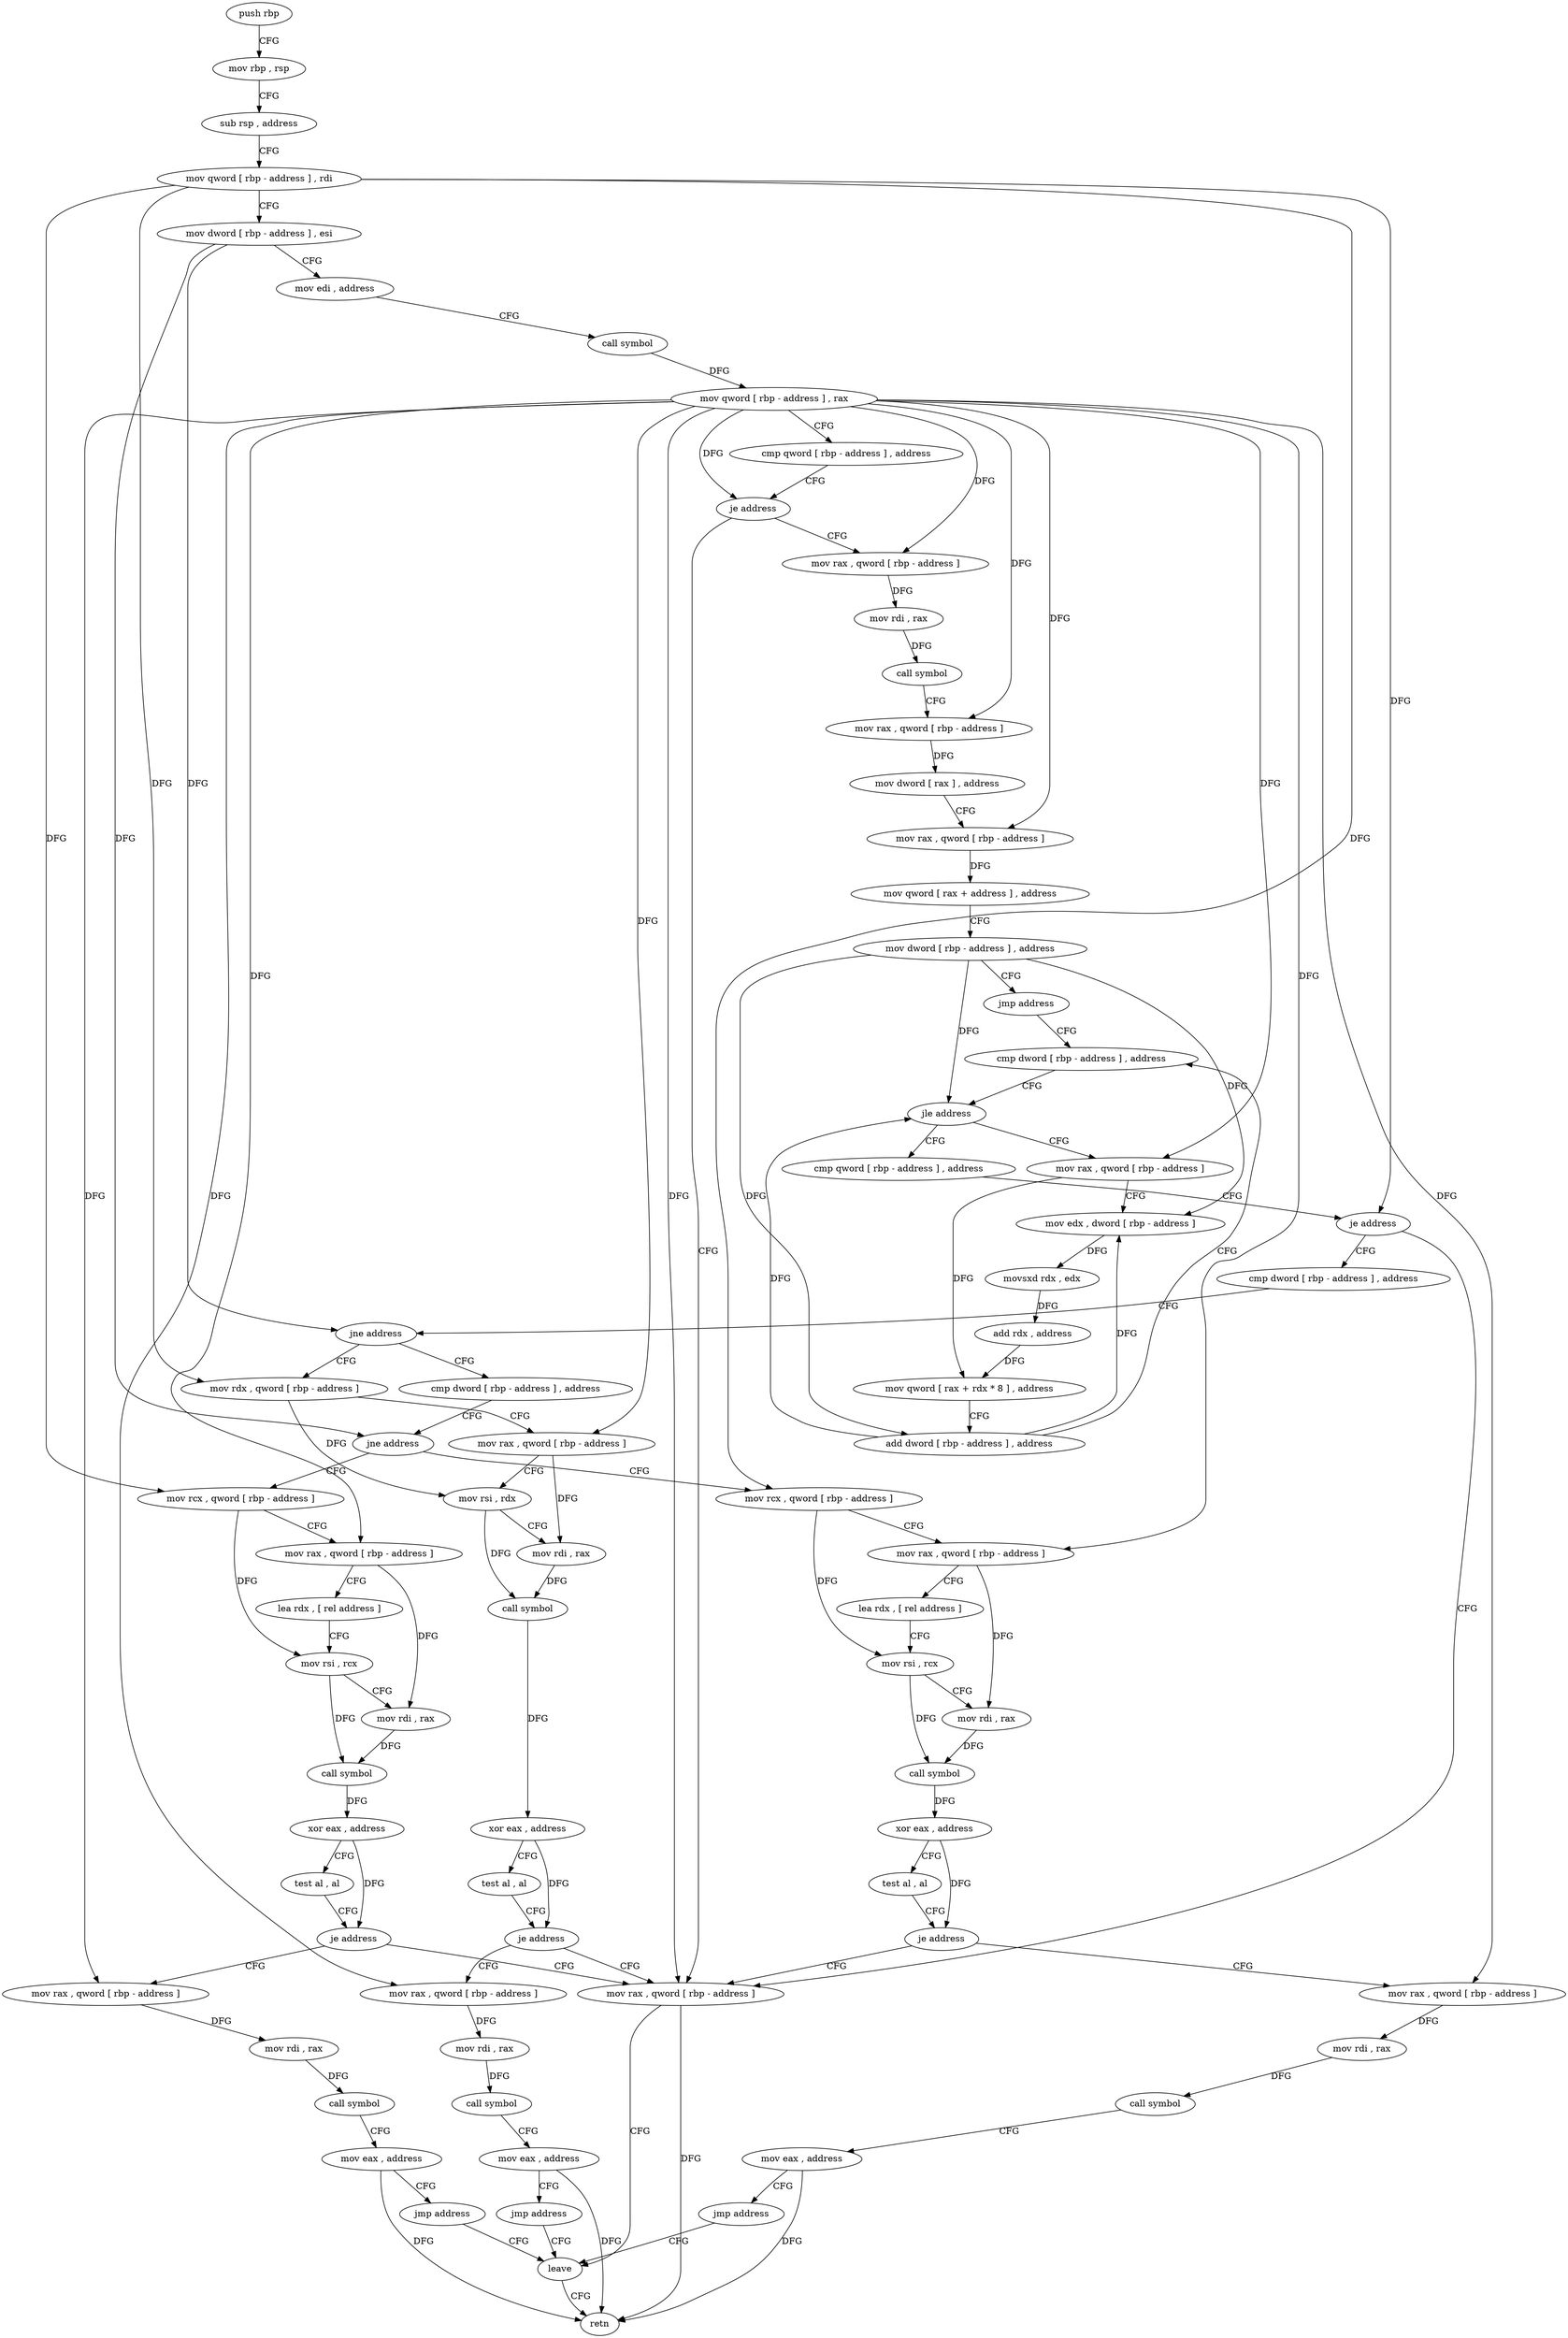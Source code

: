 digraph "func" {
"175891" [label = "push rbp" ]
"175892" [label = "mov rbp , rsp" ]
"175895" [label = "sub rsp , address" ]
"175899" [label = "mov qword [ rbp - address ] , rdi" ]
"175903" [label = "mov dword [ rbp - address ] , esi" ]
"175906" [label = "mov edi , address" ]
"175911" [label = "call symbol" ]
"175916" [label = "mov qword [ rbp - address ] , rax" ]
"175920" [label = "cmp qword [ rbp - address ] , address" ]
"175925" [label = "je address" ]
"176185" [label = "mov rax , qword [ rbp - address ]" ]
"175931" [label = "mov rax , qword [ rbp - address ]" ]
"176189" [label = "leave" ]
"175935" [label = "mov rdi , rax" ]
"175938" [label = "call symbol" ]
"175943" [label = "mov rax , qword [ rbp - address ]" ]
"175947" [label = "mov dword [ rax ] , address" ]
"175953" [label = "mov rax , qword [ rbp - address ]" ]
"175957" [label = "mov qword [ rax + address ] , address" ]
"175965" [label = "mov dword [ rbp - address ] , address" ]
"175972" [label = "jmp address" ]
"176000" [label = "cmp dword [ rbp - address ] , address" ]
"176007" [label = "jle address" ]
"175974" [label = "mov rax , qword [ rbp - address ]" ]
"176009" [label = "cmp qword [ rbp - address ] , address" ]
"175978" [label = "mov edx , dword [ rbp - address ]" ]
"175981" [label = "movsxd rdx , edx" ]
"175984" [label = "add rdx , address" ]
"175988" [label = "mov qword [ rax + rdx * 8 ] , address" ]
"175996" [label = "add dword [ rbp - address ] , address" ]
"176014" [label = "je address" ]
"176020" [label = "cmp dword [ rbp - address ] , address" ]
"176024" [label = "jne address" ]
"176075" [label = "cmp dword [ rbp - address ] , address" ]
"176026" [label = "mov rdx , qword [ rbp - address ]" ]
"176079" [label = "jne address" ]
"176133" [label = "mov rcx , qword [ rbp - address ]" ]
"176081" [label = "mov rcx , qword [ rbp - address ]" ]
"176030" [label = "mov rax , qword [ rbp - address ]" ]
"176034" [label = "mov rsi , rdx" ]
"176037" [label = "mov rdi , rax" ]
"176040" [label = "call symbol" ]
"176045" [label = "xor eax , address" ]
"176048" [label = "test al , al" ]
"176050" [label = "je address" ]
"176056" [label = "mov rax , qword [ rbp - address ]" ]
"176137" [label = "mov rax , qword [ rbp - address ]" ]
"176141" [label = "lea rdx , [ rel address ]" ]
"176148" [label = "mov rsi , rcx" ]
"176151" [label = "mov rdi , rax" ]
"176154" [label = "call symbol" ]
"176159" [label = "xor eax , address" ]
"176162" [label = "test al , al" ]
"176164" [label = "je address" ]
"176166" [label = "mov rax , qword [ rbp - address ]" ]
"176085" [label = "mov rax , qword [ rbp - address ]" ]
"176089" [label = "lea rdx , [ rel address ]" ]
"176096" [label = "mov rsi , rcx" ]
"176099" [label = "mov rdi , rax" ]
"176102" [label = "call symbol" ]
"176107" [label = "xor eax , address" ]
"176110" [label = "test al , al" ]
"176112" [label = "je address" ]
"176114" [label = "mov rax , qword [ rbp - address ]" ]
"176060" [label = "mov rdi , rax" ]
"176063" [label = "call symbol" ]
"176068" [label = "mov eax , address" ]
"176073" [label = "jmp address" ]
"176170" [label = "mov rdi , rax" ]
"176173" [label = "call symbol" ]
"176178" [label = "mov eax , address" ]
"176183" [label = "jmp address" ]
"176118" [label = "mov rdi , rax" ]
"176121" [label = "call symbol" ]
"176126" [label = "mov eax , address" ]
"176131" [label = "jmp address" ]
"176190" [label = "retn" ]
"175891" -> "175892" [ label = "CFG" ]
"175892" -> "175895" [ label = "CFG" ]
"175895" -> "175899" [ label = "CFG" ]
"175899" -> "175903" [ label = "CFG" ]
"175899" -> "176014" [ label = "DFG" ]
"175899" -> "176026" [ label = "DFG" ]
"175899" -> "176133" [ label = "DFG" ]
"175899" -> "176081" [ label = "DFG" ]
"175903" -> "175906" [ label = "CFG" ]
"175903" -> "176024" [ label = "DFG" ]
"175903" -> "176079" [ label = "DFG" ]
"175906" -> "175911" [ label = "CFG" ]
"175911" -> "175916" [ label = "DFG" ]
"175916" -> "175920" [ label = "CFG" ]
"175916" -> "175925" [ label = "DFG" ]
"175916" -> "176185" [ label = "DFG" ]
"175916" -> "175931" [ label = "DFG" ]
"175916" -> "175943" [ label = "DFG" ]
"175916" -> "175953" [ label = "DFG" ]
"175916" -> "175974" [ label = "DFG" ]
"175916" -> "176030" [ label = "DFG" ]
"175916" -> "176137" [ label = "DFG" ]
"175916" -> "176085" [ label = "DFG" ]
"175916" -> "176056" [ label = "DFG" ]
"175916" -> "176166" [ label = "DFG" ]
"175916" -> "176114" [ label = "DFG" ]
"175920" -> "175925" [ label = "CFG" ]
"175925" -> "176185" [ label = "CFG" ]
"175925" -> "175931" [ label = "CFG" ]
"176185" -> "176189" [ label = "CFG" ]
"176185" -> "176190" [ label = "DFG" ]
"175931" -> "175935" [ label = "DFG" ]
"176189" -> "176190" [ label = "CFG" ]
"175935" -> "175938" [ label = "DFG" ]
"175938" -> "175943" [ label = "CFG" ]
"175943" -> "175947" [ label = "DFG" ]
"175947" -> "175953" [ label = "CFG" ]
"175953" -> "175957" [ label = "DFG" ]
"175957" -> "175965" [ label = "CFG" ]
"175965" -> "175972" [ label = "CFG" ]
"175965" -> "176007" [ label = "DFG" ]
"175965" -> "175978" [ label = "DFG" ]
"175965" -> "175996" [ label = "DFG" ]
"175972" -> "176000" [ label = "CFG" ]
"176000" -> "176007" [ label = "CFG" ]
"176007" -> "175974" [ label = "CFG" ]
"176007" -> "176009" [ label = "CFG" ]
"175974" -> "175978" [ label = "CFG" ]
"175974" -> "175988" [ label = "DFG" ]
"176009" -> "176014" [ label = "CFG" ]
"175978" -> "175981" [ label = "DFG" ]
"175981" -> "175984" [ label = "DFG" ]
"175984" -> "175988" [ label = "DFG" ]
"175988" -> "175996" [ label = "CFG" ]
"175996" -> "176000" [ label = "CFG" ]
"175996" -> "176007" [ label = "DFG" ]
"175996" -> "175978" [ label = "DFG" ]
"176014" -> "176185" [ label = "CFG" ]
"176014" -> "176020" [ label = "CFG" ]
"176020" -> "176024" [ label = "CFG" ]
"176024" -> "176075" [ label = "CFG" ]
"176024" -> "176026" [ label = "CFG" ]
"176075" -> "176079" [ label = "CFG" ]
"176026" -> "176030" [ label = "CFG" ]
"176026" -> "176034" [ label = "DFG" ]
"176079" -> "176133" [ label = "CFG" ]
"176079" -> "176081" [ label = "CFG" ]
"176133" -> "176137" [ label = "CFG" ]
"176133" -> "176148" [ label = "DFG" ]
"176081" -> "176085" [ label = "CFG" ]
"176081" -> "176096" [ label = "DFG" ]
"176030" -> "176034" [ label = "CFG" ]
"176030" -> "176037" [ label = "DFG" ]
"176034" -> "176037" [ label = "CFG" ]
"176034" -> "176040" [ label = "DFG" ]
"176037" -> "176040" [ label = "DFG" ]
"176040" -> "176045" [ label = "DFG" ]
"176045" -> "176048" [ label = "CFG" ]
"176045" -> "176050" [ label = "DFG" ]
"176048" -> "176050" [ label = "CFG" ]
"176050" -> "176185" [ label = "CFG" ]
"176050" -> "176056" [ label = "CFG" ]
"176056" -> "176060" [ label = "DFG" ]
"176137" -> "176141" [ label = "CFG" ]
"176137" -> "176151" [ label = "DFG" ]
"176141" -> "176148" [ label = "CFG" ]
"176148" -> "176151" [ label = "CFG" ]
"176148" -> "176154" [ label = "DFG" ]
"176151" -> "176154" [ label = "DFG" ]
"176154" -> "176159" [ label = "DFG" ]
"176159" -> "176162" [ label = "CFG" ]
"176159" -> "176164" [ label = "DFG" ]
"176162" -> "176164" [ label = "CFG" ]
"176164" -> "176185" [ label = "CFG" ]
"176164" -> "176166" [ label = "CFG" ]
"176166" -> "176170" [ label = "DFG" ]
"176085" -> "176089" [ label = "CFG" ]
"176085" -> "176099" [ label = "DFG" ]
"176089" -> "176096" [ label = "CFG" ]
"176096" -> "176099" [ label = "CFG" ]
"176096" -> "176102" [ label = "DFG" ]
"176099" -> "176102" [ label = "DFG" ]
"176102" -> "176107" [ label = "DFG" ]
"176107" -> "176110" [ label = "CFG" ]
"176107" -> "176112" [ label = "DFG" ]
"176110" -> "176112" [ label = "CFG" ]
"176112" -> "176185" [ label = "CFG" ]
"176112" -> "176114" [ label = "CFG" ]
"176114" -> "176118" [ label = "DFG" ]
"176060" -> "176063" [ label = "DFG" ]
"176063" -> "176068" [ label = "CFG" ]
"176068" -> "176073" [ label = "CFG" ]
"176068" -> "176190" [ label = "DFG" ]
"176073" -> "176189" [ label = "CFG" ]
"176170" -> "176173" [ label = "DFG" ]
"176173" -> "176178" [ label = "CFG" ]
"176178" -> "176183" [ label = "CFG" ]
"176178" -> "176190" [ label = "DFG" ]
"176183" -> "176189" [ label = "CFG" ]
"176118" -> "176121" [ label = "DFG" ]
"176121" -> "176126" [ label = "CFG" ]
"176126" -> "176131" [ label = "CFG" ]
"176126" -> "176190" [ label = "DFG" ]
"176131" -> "176189" [ label = "CFG" ]
}
